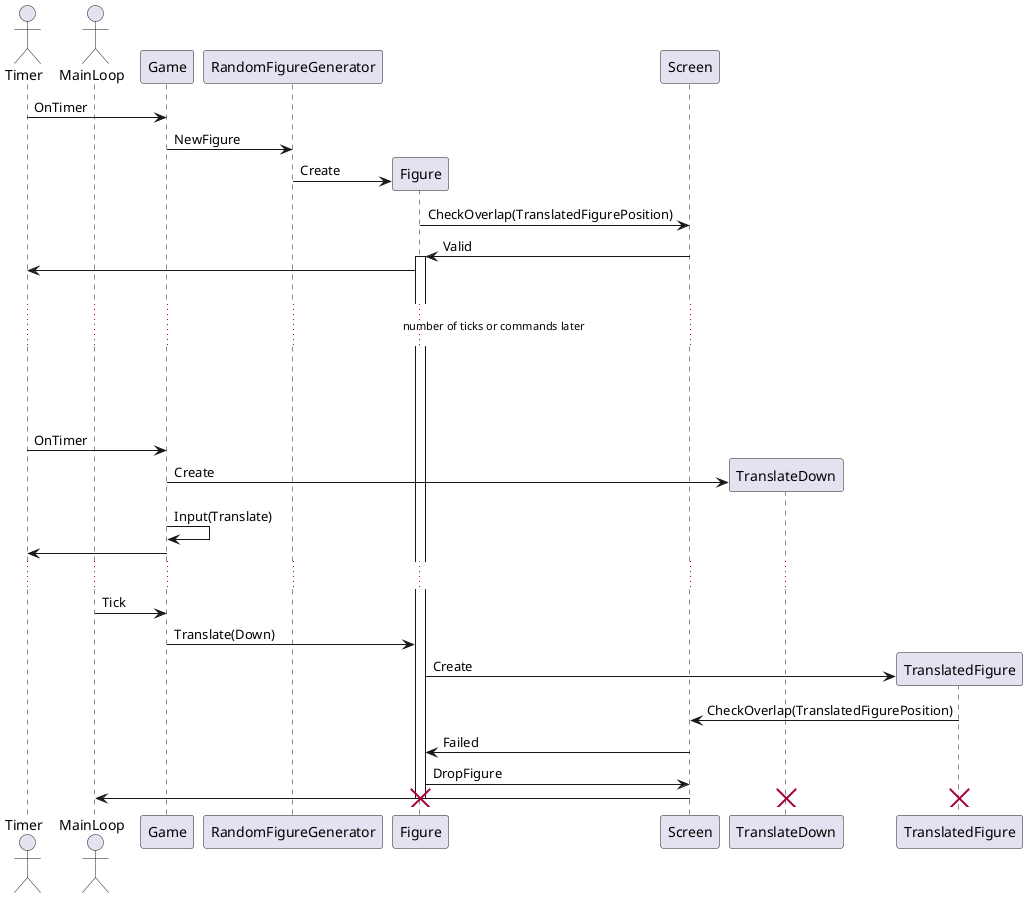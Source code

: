 @startuml
actor Timer
actor MainLoop

Timer -> Game : OnTimer
Game -> RandomFigureGenerator : NewFigure
create Figure
  RandomFigureGenerator -> Figure : Create

  Figure -> Screen : CheckOverlap(TranslatedFigurePosition)
  Screen -> Figure : Valid
  activate Figure
  Figure -> Timer
  ||||
  ...number of ticks or commands later...
  ||80||

  Timer -> Game : OnTimer
  create TranslateDown
    Game -> TranslateDown : Create
    Game -> Game : Input(Translate)
    Game -> Timer
    ...
    MainLoop -> Game : Tick
    Game -> Figure : Translate(Down)
    create TranslatedFigure
      Figure -> TranslatedFigure : Create
      TranslatedFigure -> Screen : CheckOverlap(TranslatedFigurePosition)
      Figure <- Screen: Failed
      Figure -> Screen : DropFigure
      Screen -> MainLoop
    destroy TranslatedFigure
  destroy TranslateDown
destroy Figure
@enduml